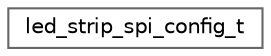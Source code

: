 digraph "Graphical Class Hierarchy"
{
 // LATEX_PDF_SIZE
  bgcolor="transparent";
  edge [fontname=Helvetica,fontsize=10,labelfontname=Helvetica,labelfontsize=10];
  node [fontname=Helvetica,fontsize=10,shape=box,height=0.2,width=0.4];
  rankdir="LR";
  Node0 [id="Node000000",label="led_strip_spi_config_t",height=0.2,width=0.4,color="grey40", fillcolor="white", style="filled",URL="$db/d8e/led__strip__spi_8h.html#d9/dc3/structled__strip__spi__config__t",tooltip="LED Strip SPI specific configuration."];
}
